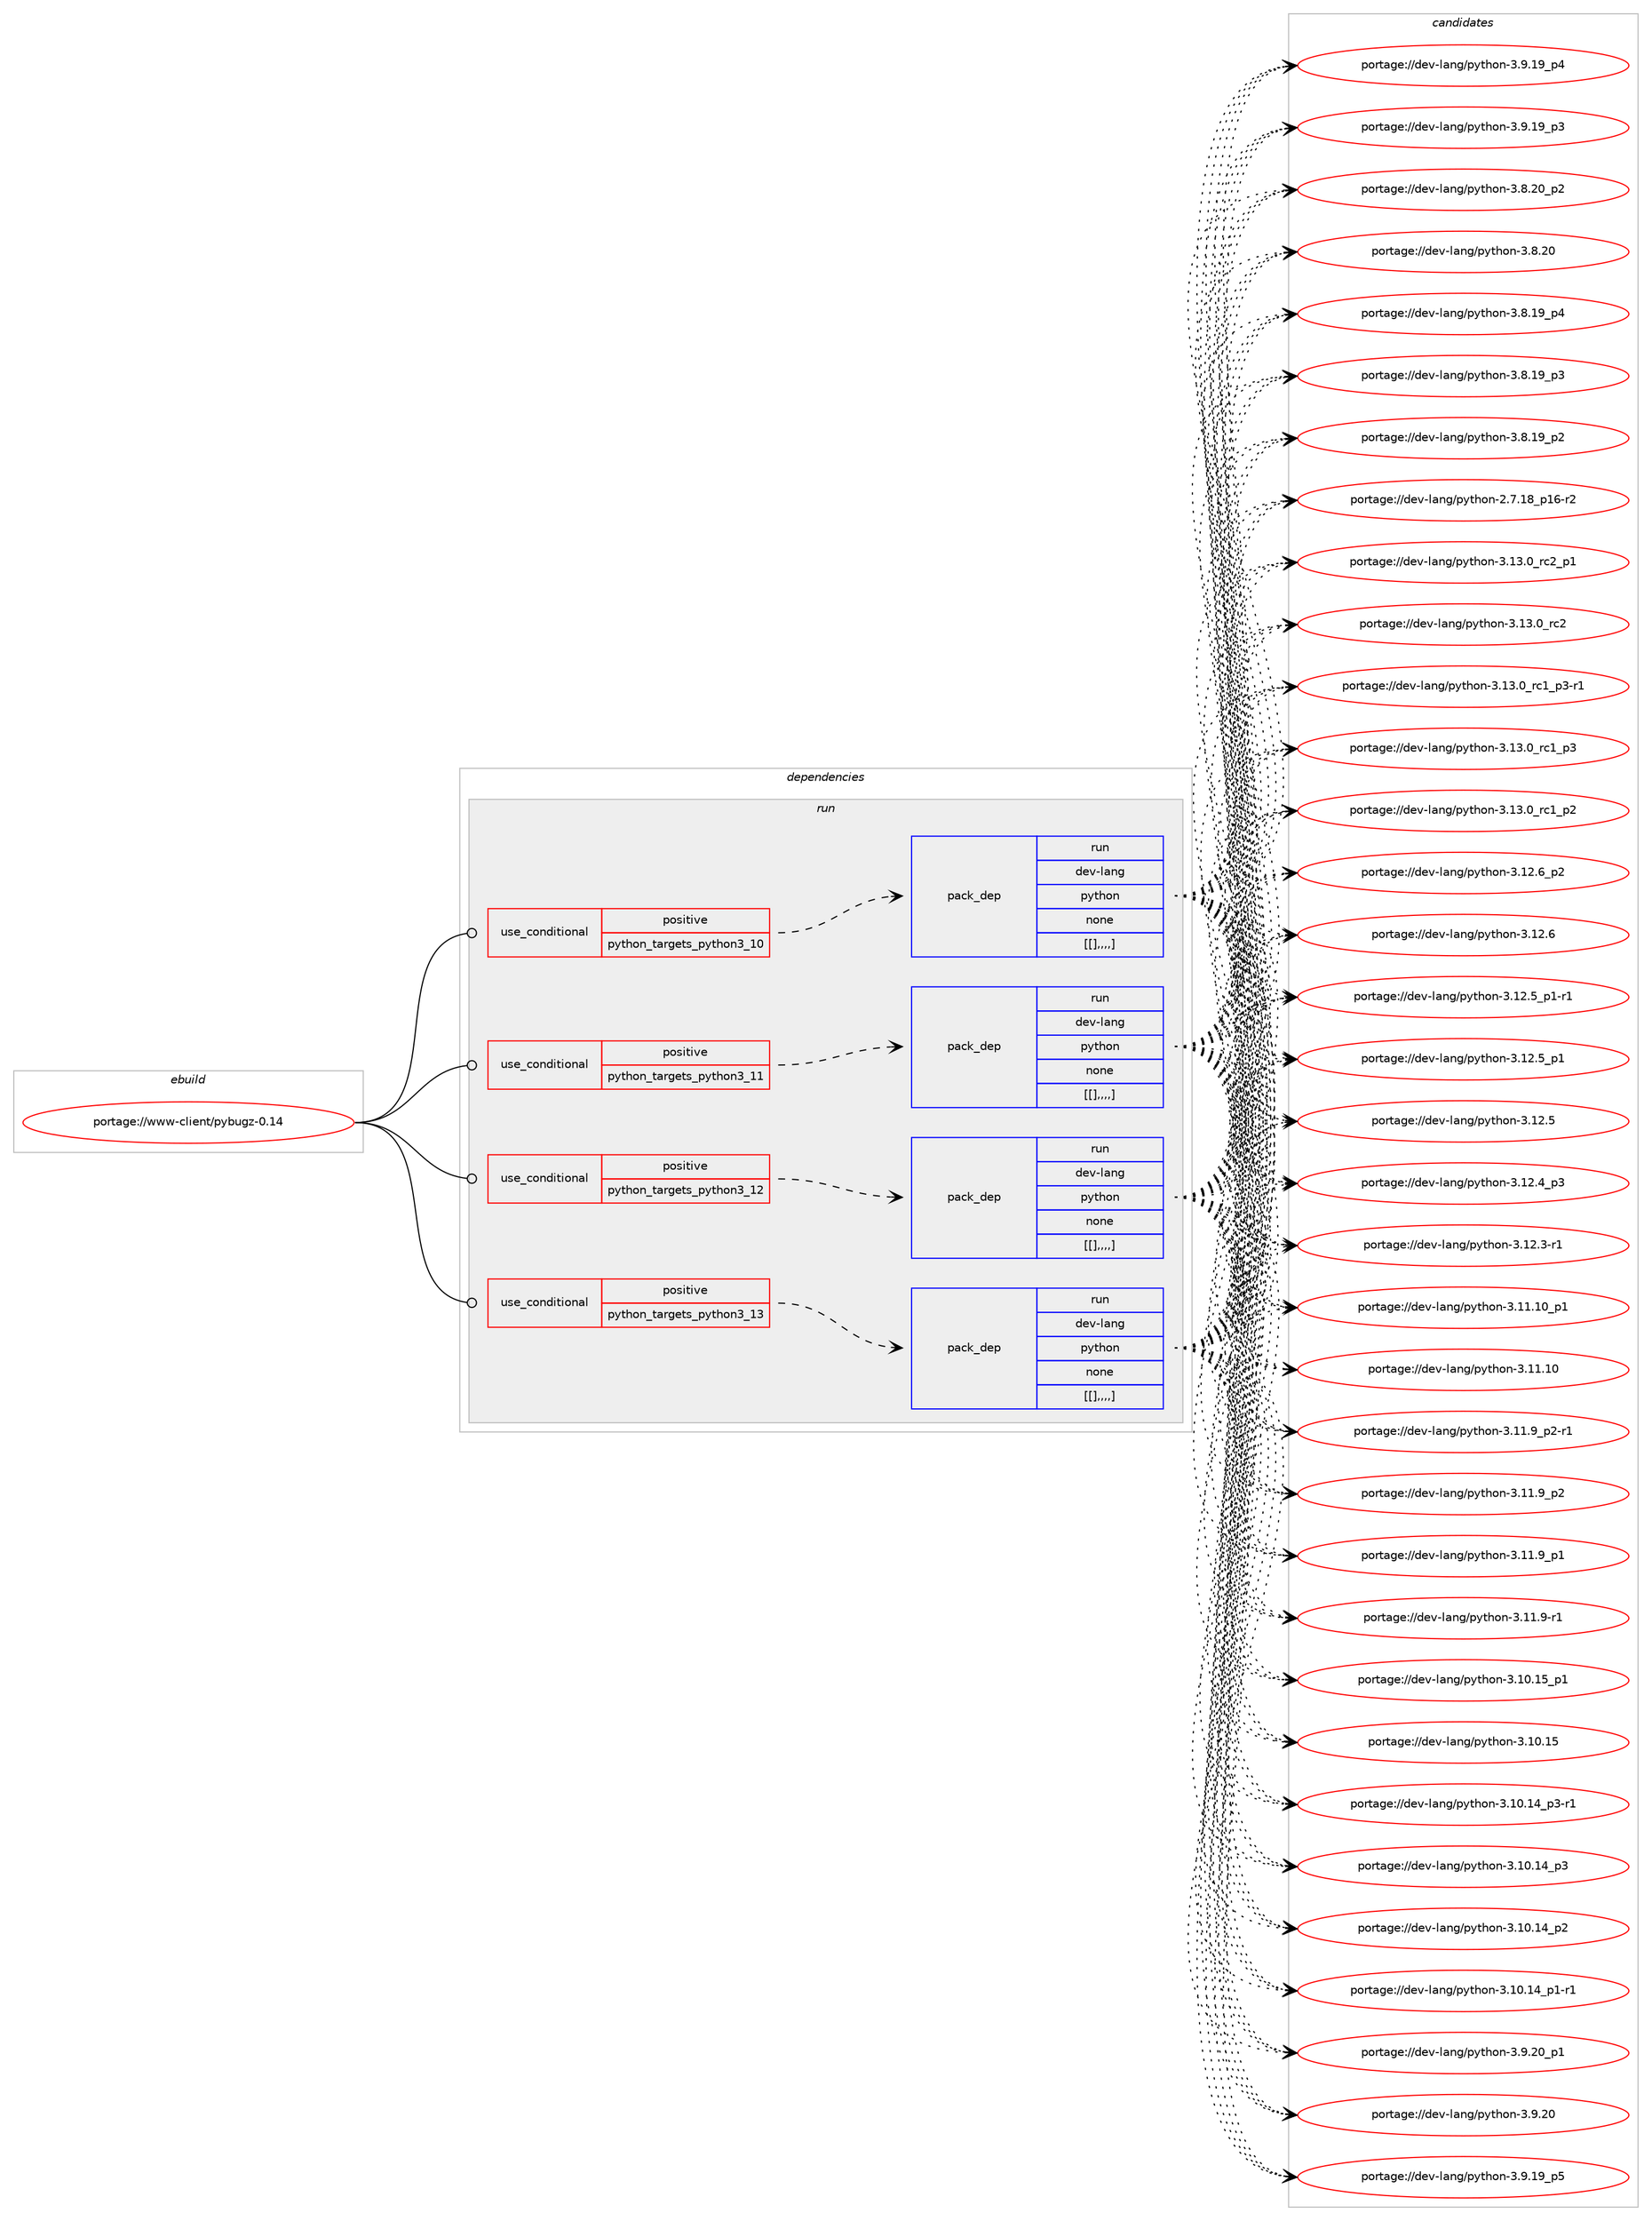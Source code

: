 digraph prolog {

# *************
# Graph options
# *************

newrank=true;
concentrate=true;
compound=true;
graph [rankdir=LR,fontname=Helvetica,fontsize=10,ranksep=1.5];#, ranksep=2.5, nodesep=0.2];
edge  [arrowhead=vee];
node  [fontname=Helvetica,fontsize=10];

# **********
# The ebuild
# **********

subgraph cluster_leftcol {
color=gray;
label=<<i>ebuild</i>>;
id [label="portage://www-client/pybugz-0.14", color=red, width=4, href="../www-client/pybugz-0.14.svg"];
}

# ****************
# The dependencies
# ****************

subgraph cluster_midcol {
color=gray;
label=<<i>dependencies</i>>;
subgraph cluster_compile {
fillcolor="#eeeeee";
style=filled;
label=<<i>compile</i>>;
}
subgraph cluster_compileandrun {
fillcolor="#eeeeee";
style=filled;
label=<<i>compile and run</i>>;
}
subgraph cluster_run {
fillcolor="#eeeeee";
style=filled;
label=<<i>run</i>>;
subgraph cond11057 {
dependency30434 [label=<<TABLE BORDER="0" CELLBORDER="1" CELLSPACING="0" CELLPADDING="4"><TR><TD ROWSPAN="3" CELLPADDING="10">use_conditional</TD></TR><TR><TD>positive</TD></TR><TR><TD>python_targets_python3_10</TD></TR></TABLE>>, shape=none, color=red];
subgraph pack19155 {
dependency30435 [label=<<TABLE BORDER="0" CELLBORDER="1" CELLSPACING="0" CELLPADDING="4" WIDTH="220"><TR><TD ROWSPAN="6" CELLPADDING="30">pack_dep</TD></TR><TR><TD WIDTH="110">run</TD></TR><TR><TD>dev-lang</TD></TR><TR><TD>python</TD></TR><TR><TD>none</TD></TR><TR><TD>[[],,,,]</TD></TR></TABLE>>, shape=none, color=blue];
}
dependency30434:e -> dependency30435:w [weight=20,style="dashed",arrowhead="vee"];
}
id:e -> dependency30434:w [weight=20,style="solid",arrowhead="odot"];
subgraph cond11058 {
dependency30436 [label=<<TABLE BORDER="0" CELLBORDER="1" CELLSPACING="0" CELLPADDING="4"><TR><TD ROWSPAN="3" CELLPADDING="10">use_conditional</TD></TR><TR><TD>positive</TD></TR><TR><TD>python_targets_python3_11</TD></TR></TABLE>>, shape=none, color=red];
subgraph pack19156 {
dependency30437 [label=<<TABLE BORDER="0" CELLBORDER="1" CELLSPACING="0" CELLPADDING="4" WIDTH="220"><TR><TD ROWSPAN="6" CELLPADDING="30">pack_dep</TD></TR><TR><TD WIDTH="110">run</TD></TR><TR><TD>dev-lang</TD></TR><TR><TD>python</TD></TR><TR><TD>none</TD></TR><TR><TD>[[],,,,]</TD></TR></TABLE>>, shape=none, color=blue];
}
dependency30436:e -> dependency30437:w [weight=20,style="dashed",arrowhead="vee"];
}
id:e -> dependency30436:w [weight=20,style="solid",arrowhead="odot"];
subgraph cond11059 {
dependency30438 [label=<<TABLE BORDER="0" CELLBORDER="1" CELLSPACING="0" CELLPADDING="4"><TR><TD ROWSPAN="3" CELLPADDING="10">use_conditional</TD></TR><TR><TD>positive</TD></TR><TR><TD>python_targets_python3_12</TD></TR></TABLE>>, shape=none, color=red];
subgraph pack19157 {
dependency30439 [label=<<TABLE BORDER="0" CELLBORDER="1" CELLSPACING="0" CELLPADDING="4" WIDTH="220"><TR><TD ROWSPAN="6" CELLPADDING="30">pack_dep</TD></TR><TR><TD WIDTH="110">run</TD></TR><TR><TD>dev-lang</TD></TR><TR><TD>python</TD></TR><TR><TD>none</TD></TR><TR><TD>[[],,,,]</TD></TR></TABLE>>, shape=none, color=blue];
}
dependency30438:e -> dependency30439:w [weight=20,style="dashed",arrowhead="vee"];
}
id:e -> dependency30438:w [weight=20,style="solid",arrowhead="odot"];
subgraph cond11060 {
dependency30440 [label=<<TABLE BORDER="0" CELLBORDER="1" CELLSPACING="0" CELLPADDING="4"><TR><TD ROWSPAN="3" CELLPADDING="10">use_conditional</TD></TR><TR><TD>positive</TD></TR><TR><TD>python_targets_python3_13</TD></TR></TABLE>>, shape=none, color=red];
subgraph pack19158 {
dependency30441 [label=<<TABLE BORDER="0" CELLBORDER="1" CELLSPACING="0" CELLPADDING="4" WIDTH="220"><TR><TD ROWSPAN="6" CELLPADDING="30">pack_dep</TD></TR><TR><TD WIDTH="110">run</TD></TR><TR><TD>dev-lang</TD></TR><TR><TD>python</TD></TR><TR><TD>none</TD></TR><TR><TD>[[],,,,]</TD></TR></TABLE>>, shape=none, color=blue];
}
dependency30440:e -> dependency30441:w [weight=20,style="dashed",arrowhead="vee"];
}
id:e -> dependency30440:w [weight=20,style="solid",arrowhead="odot"];
}
}

# **************
# The candidates
# **************

subgraph cluster_choices {
rank=same;
color=gray;
label=<<i>candidates</i>>;

subgraph choice19155 {
color=black;
nodesep=1;
choice100101118451089711010347112121116104111110455146495146489511499509511249 [label="portage://dev-lang/python-3.13.0_rc2_p1", color=red, width=4,href="../dev-lang/python-3.13.0_rc2_p1.svg"];
choice10010111845108971101034711212111610411111045514649514648951149950 [label="portage://dev-lang/python-3.13.0_rc2", color=red, width=4,href="../dev-lang/python-3.13.0_rc2.svg"];
choice1001011184510897110103471121211161041111104551464951464895114994995112514511449 [label="portage://dev-lang/python-3.13.0_rc1_p3-r1", color=red, width=4,href="../dev-lang/python-3.13.0_rc1_p3-r1.svg"];
choice100101118451089711010347112121116104111110455146495146489511499499511251 [label="portage://dev-lang/python-3.13.0_rc1_p3", color=red, width=4,href="../dev-lang/python-3.13.0_rc1_p3.svg"];
choice100101118451089711010347112121116104111110455146495146489511499499511250 [label="portage://dev-lang/python-3.13.0_rc1_p2", color=red, width=4,href="../dev-lang/python-3.13.0_rc1_p2.svg"];
choice100101118451089711010347112121116104111110455146495046549511250 [label="portage://dev-lang/python-3.12.6_p2", color=red, width=4,href="../dev-lang/python-3.12.6_p2.svg"];
choice10010111845108971101034711212111610411111045514649504654 [label="portage://dev-lang/python-3.12.6", color=red, width=4,href="../dev-lang/python-3.12.6.svg"];
choice1001011184510897110103471121211161041111104551464950465395112494511449 [label="portage://dev-lang/python-3.12.5_p1-r1", color=red, width=4,href="../dev-lang/python-3.12.5_p1-r1.svg"];
choice100101118451089711010347112121116104111110455146495046539511249 [label="portage://dev-lang/python-3.12.5_p1", color=red, width=4,href="../dev-lang/python-3.12.5_p1.svg"];
choice10010111845108971101034711212111610411111045514649504653 [label="portage://dev-lang/python-3.12.5", color=red, width=4,href="../dev-lang/python-3.12.5.svg"];
choice100101118451089711010347112121116104111110455146495046529511251 [label="portage://dev-lang/python-3.12.4_p3", color=red, width=4,href="../dev-lang/python-3.12.4_p3.svg"];
choice100101118451089711010347112121116104111110455146495046514511449 [label="portage://dev-lang/python-3.12.3-r1", color=red, width=4,href="../dev-lang/python-3.12.3-r1.svg"];
choice10010111845108971101034711212111610411111045514649494649489511249 [label="portage://dev-lang/python-3.11.10_p1", color=red, width=4,href="../dev-lang/python-3.11.10_p1.svg"];
choice1001011184510897110103471121211161041111104551464949464948 [label="portage://dev-lang/python-3.11.10", color=red, width=4,href="../dev-lang/python-3.11.10.svg"];
choice1001011184510897110103471121211161041111104551464949465795112504511449 [label="portage://dev-lang/python-3.11.9_p2-r1", color=red, width=4,href="../dev-lang/python-3.11.9_p2-r1.svg"];
choice100101118451089711010347112121116104111110455146494946579511250 [label="portage://dev-lang/python-3.11.9_p2", color=red, width=4,href="../dev-lang/python-3.11.9_p2.svg"];
choice100101118451089711010347112121116104111110455146494946579511249 [label="portage://dev-lang/python-3.11.9_p1", color=red, width=4,href="../dev-lang/python-3.11.9_p1.svg"];
choice100101118451089711010347112121116104111110455146494946574511449 [label="portage://dev-lang/python-3.11.9-r1", color=red, width=4,href="../dev-lang/python-3.11.9-r1.svg"];
choice10010111845108971101034711212111610411111045514649484649539511249 [label="portage://dev-lang/python-3.10.15_p1", color=red, width=4,href="../dev-lang/python-3.10.15_p1.svg"];
choice1001011184510897110103471121211161041111104551464948464953 [label="portage://dev-lang/python-3.10.15", color=red, width=4,href="../dev-lang/python-3.10.15.svg"];
choice100101118451089711010347112121116104111110455146494846495295112514511449 [label="portage://dev-lang/python-3.10.14_p3-r1", color=red, width=4,href="../dev-lang/python-3.10.14_p3-r1.svg"];
choice10010111845108971101034711212111610411111045514649484649529511251 [label="portage://dev-lang/python-3.10.14_p3", color=red, width=4,href="../dev-lang/python-3.10.14_p3.svg"];
choice10010111845108971101034711212111610411111045514649484649529511250 [label="portage://dev-lang/python-3.10.14_p2", color=red, width=4,href="../dev-lang/python-3.10.14_p2.svg"];
choice100101118451089711010347112121116104111110455146494846495295112494511449 [label="portage://dev-lang/python-3.10.14_p1-r1", color=red, width=4,href="../dev-lang/python-3.10.14_p1-r1.svg"];
choice100101118451089711010347112121116104111110455146574650489511249 [label="portage://dev-lang/python-3.9.20_p1", color=red, width=4,href="../dev-lang/python-3.9.20_p1.svg"];
choice10010111845108971101034711212111610411111045514657465048 [label="portage://dev-lang/python-3.9.20", color=red, width=4,href="../dev-lang/python-3.9.20.svg"];
choice100101118451089711010347112121116104111110455146574649579511253 [label="portage://dev-lang/python-3.9.19_p5", color=red, width=4,href="../dev-lang/python-3.9.19_p5.svg"];
choice100101118451089711010347112121116104111110455146574649579511252 [label="portage://dev-lang/python-3.9.19_p4", color=red, width=4,href="../dev-lang/python-3.9.19_p4.svg"];
choice100101118451089711010347112121116104111110455146574649579511251 [label="portage://dev-lang/python-3.9.19_p3", color=red, width=4,href="../dev-lang/python-3.9.19_p3.svg"];
choice100101118451089711010347112121116104111110455146564650489511250 [label="portage://dev-lang/python-3.8.20_p2", color=red, width=4,href="../dev-lang/python-3.8.20_p2.svg"];
choice10010111845108971101034711212111610411111045514656465048 [label="portage://dev-lang/python-3.8.20", color=red, width=4,href="../dev-lang/python-3.8.20.svg"];
choice100101118451089711010347112121116104111110455146564649579511252 [label="portage://dev-lang/python-3.8.19_p4", color=red, width=4,href="../dev-lang/python-3.8.19_p4.svg"];
choice100101118451089711010347112121116104111110455146564649579511251 [label="portage://dev-lang/python-3.8.19_p3", color=red, width=4,href="../dev-lang/python-3.8.19_p3.svg"];
choice100101118451089711010347112121116104111110455146564649579511250 [label="portage://dev-lang/python-3.8.19_p2", color=red, width=4,href="../dev-lang/python-3.8.19_p2.svg"];
choice100101118451089711010347112121116104111110455046554649569511249544511450 [label="portage://dev-lang/python-2.7.18_p16-r2", color=red, width=4,href="../dev-lang/python-2.7.18_p16-r2.svg"];
dependency30435:e -> choice100101118451089711010347112121116104111110455146495146489511499509511249:w [style=dotted,weight="100"];
dependency30435:e -> choice10010111845108971101034711212111610411111045514649514648951149950:w [style=dotted,weight="100"];
dependency30435:e -> choice1001011184510897110103471121211161041111104551464951464895114994995112514511449:w [style=dotted,weight="100"];
dependency30435:e -> choice100101118451089711010347112121116104111110455146495146489511499499511251:w [style=dotted,weight="100"];
dependency30435:e -> choice100101118451089711010347112121116104111110455146495146489511499499511250:w [style=dotted,weight="100"];
dependency30435:e -> choice100101118451089711010347112121116104111110455146495046549511250:w [style=dotted,weight="100"];
dependency30435:e -> choice10010111845108971101034711212111610411111045514649504654:w [style=dotted,weight="100"];
dependency30435:e -> choice1001011184510897110103471121211161041111104551464950465395112494511449:w [style=dotted,weight="100"];
dependency30435:e -> choice100101118451089711010347112121116104111110455146495046539511249:w [style=dotted,weight="100"];
dependency30435:e -> choice10010111845108971101034711212111610411111045514649504653:w [style=dotted,weight="100"];
dependency30435:e -> choice100101118451089711010347112121116104111110455146495046529511251:w [style=dotted,weight="100"];
dependency30435:e -> choice100101118451089711010347112121116104111110455146495046514511449:w [style=dotted,weight="100"];
dependency30435:e -> choice10010111845108971101034711212111610411111045514649494649489511249:w [style=dotted,weight="100"];
dependency30435:e -> choice1001011184510897110103471121211161041111104551464949464948:w [style=dotted,weight="100"];
dependency30435:e -> choice1001011184510897110103471121211161041111104551464949465795112504511449:w [style=dotted,weight="100"];
dependency30435:e -> choice100101118451089711010347112121116104111110455146494946579511250:w [style=dotted,weight="100"];
dependency30435:e -> choice100101118451089711010347112121116104111110455146494946579511249:w [style=dotted,weight="100"];
dependency30435:e -> choice100101118451089711010347112121116104111110455146494946574511449:w [style=dotted,weight="100"];
dependency30435:e -> choice10010111845108971101034711212111610411111045514649484649539511249:w [style=dotted,weight="100"];
dependency30435:e -> choice1001011184510897110103471121211161041111104551464948464953:w [style=dotted,weight="100"];
dependency30435:e -> choice100101118451089711010347112121116104111110455146494846495295112514511449:w [style=dotted,weight="100"];
dependency30435:e -> choice10010111845108971101034711212111610411111045514649484649529511251:w [style=dotted,weight="100"];
dependency30435:e -> choice10010111845108971101034711212111610411111045514649484649529511250:w [style=dotted,weight="100"];
dependency30435:e -> choice100101118451089711010347112121116104111110455146494846495295112494511449:w [style=dotted,weight="100"];
dependency30435:e -> choice100101118451089711010347112121116104111110455146574650489511249:w [style=dotted,weight="100"];
dependency30435:e -> choice10010111845108971101034711212111610411111045514657465048:w [style=dotted,weight="100"];
dependency30435:e -> choice100101118451089711010347112121116104111110455146574649579511253:w [style=dotted,weight="100"];
dependency30435:e -> choice100101118451089711010347112121116104111110455146574649579511252:w [style=dotted,weight="100"];
dependency30435:e -> choice100101118451089711010347112121116104111110455146574649579511251:w [style=dotted,weight="100"];
dependency30435:e -> choice100101118451089711010347112121116104111110455146564650489511250:w [style=dotted,weight="100"];
dependency30435:e -> choice10010111845108971101034711212111610411111045514656465048:w [style=dotted,weight="100"];
dependency30435:e -> choice100101118451089711010347112121116104111110455146564649579511252:w [style=dotted,weight="100"];
dependency30435:e -> choice100101118451089711010347112121116104111110455146564649579511251:w [style=dotted,weight="100"];
dependency30435:e -> choice100101118451089711010347112121116104111110455146564649579511250:w [style=dotted,weight="100"];
dependency30435:e -> choice100101118451089711010347112121116104111110455046554649569511249544511450:w [style=dotted,weight="100"];
}
subgraph choice19156 {
color=black;
nodesep=1;
choice100101118451089711010347112121116104111110455146495146489511499509511249 [label="portage://dev-lang/python-3.13.0_rc2_p1", color=red, width=4,href="../dev-lang/python-3.13.0_rc2_p1.svg"];
choice10010111845108971101034711212111610411111045514649514648951149950 [label="portage://dev-lang/python-3.13.0_rc2", color=red, width=4,href="../dev-lang/python-3.13.0_rc2.svg"];
choice1001011184510897110103471121211161041111104551464951464895114994995112514511449 [label="portage://dev-lang/python-3.13.0_rc1_p3-r1", color=red, width=4,href="../dev-lang/python-3.13.0_rc1_p3-r1.svg"];
choice100101118451089711010347112121116104111110455146495146489511499499511251 [label="portage://dev-lang/python-3.13.0_rc1_p3", color=red, width=4,href="../dev-lang/python-3.13.0_rc1_p3.svg"];
choice100101118451089711010347112121116104111110455146495146489511499499511250 [label="portage://dev-lang/python-3.13.0_rc1_p2", color=red, width=4,href="../dev-lang/python-3.13.0_rc1_p2.svg"];
choice100101118451089711010347112121116104111110455146495046549511250 [label="portage://dev-lang/python-3.12.6_p2", color=red, width=4,href="../dev-lang/python-3.12.6_p2.svg"];
choice10010111845108971101034711212111610411111045514649504654 [label="portage://dev-lang/python-3.12.6", color=red, width=4,href="../dev-lang/python-3.12.6.svg"];
choice1001011184510897110103471121211161041111104551464950465395112494511449 [label="portage://dev-lang/python-3.12.5_p1-r1", color=red, width=4,href="../dev-lang/python-3.12.5_p1-r1.svg"];
choice100101118451089711010347112121116104111110455146495046539511249 [label="portage://dev-lang/python-3.12.5_p1", color=red, width=4,href="../dev-lang/python-3.12.5_p1.svg"];
choice10010111845108971101034711212111610411111045514649504653 [label="portage://dev-lang/python-3.12.5", color=red, width=4,href="../dev-lang/python-3.12.5.svg"];
choice100101118451089711010347112121116104111110455146495046529511251 [label="portage://dev-lang/python-3.12.4_p3", color=red, width=4,href="../dev-lang/python-3.12.4_p3.svg"];
choice100101118451089711010347112121116104111110455146495046514511449 [label="portage://dev-lang/python-3.12.3-r1", color=red, width=4,href="../dev-lang/python-3.12.3-r1.svg"];
choice10010111845108971101034711212111610411111045514649494649489511249 [label="portage://dev-lang/python-3.11.10_p1", color=red, width=4,href="../dev-lang/python-3.11.10_p1.svg"];
choice1001011184510897110103471121211161041111104551464949464948 [label="portage://dev-lang/python-3.11.10", color=red, width=4,href="../dev-lang/python-3.11.10.svg"];
choice1001011184510897110103471121211161041111104551464949465795112504511449 [label="portage://dev-lang/python-3.11.9_p2-r1", color=red, width=4,href="../dev-lang/python-3.11.9_p2-r1.svg"];
choice100101118451089711010347112121116104111110455146494946579511250 [label="portage://dev-lang/python-3.11.9_p2", color=red, width=4,href="../dev-lang/python-3.11.9_p2.svg"];
choice100101118451089711010347112121116104111110455146494946579511249 [label="portage://dev-lang/python-3.11.9_p1", color=red, width=4,href="../dev-lang/python-3.11.9_p1.svg"];
choice100101118451089711010347112121116104111110455146494946574511449 [label="portage://dev-lang/python-3.11.9-r1", color=red, width=4,href="../dev-lang/python-3.11.9-r1.svg"];
choice10010111845108971101034711212111610411111045514649484649539511249 [label="portage://dev-lang/python-3.10.15_p1", color=red, width=4,href="../dev-lang/python-3.10.15_p1.svg"];
choice1001011184510897110103471121211161041111104551464948464953 [label="portage://dev-lang/python-3.10.15", color=red, width=4,href="../dev-lang/python-3.10.15.svg"];
choice100101118451089711010347112121116104111110455146494846495295112514511449 [label="portage://dev-lang/python-3.10.14_p3-r1", color=red, width=4,href="../dev-lang/python-3.10.14_p3-r1.svg"];
choice10010111845108971101034711212111610411111045514649484649529511251 [label="portage://dev-lang/python-3.10.14_p3", color=red, width=4,href="../dev-lang/python-3.10.14_p3.svg"];
choice10010111845108971101034711212111610411111045514649484649529511250 [label="portage://dev-lang/python-3.10.14_p2", color=red, width=4,href="../dev-lang/python-3.10.14_p2.svg"];
choice100101118451089711010347112121116104111110455146494846495295112494511449 [label="portage://dev-lang/python-3.10.14_p1-r1", color=red, width=4,href="../dev-lang/python-3.10.14_p1-r1.svg"];
choice100101118451089711010347112121116104111110455146574650489511249 [label="portage://dev-lang/python-3.9.20_p1", color=red, width=4,href="../dev-lang/python-3.9.20_p1.svg"];
choice10010111845108971101034711212111610411111045514657465048 [label="portage://dev-lang/python-3.9.20", color=red, width=4,href="../dev-lang/python-3.9.20.svg"];
choice100101118451089711010347112121116104111110455146574649579511253 [label="portage://dev-lang/python-3.9.19_p5", color=red, width=4,href="../dev-lang/python-3.9.19_p5.svg"];
choice100101118451089711010347112121116104111110455146574649579511252 [label="portage://dev-lang/python-3.9.19_p4", color=red, width=4,href="../dev-lang/python-3.9.19_p4.svg"];
choice100101118451089711010347112121116104111110455146574649579511251 [label="portage://dev-lang/python-3.9.19_p3", color=red, width=4,href="../dev-lang/python-3.9.19_p3.svg"];
choice100101118451089711010347112121116104111110455146564650489511250 [label="portage://dev-lang/python-3.8.20_p2", color=red, width=4,href="../dev-lang/python-3.8.20_p2.svg"];
choice10010111845108971101034711212111610411111045514656465048 [label="portage://dev-lang/python-3.8.20", color=red, width=4,href="../dev-lang/python-3.8.20.svg"];
choice100101118451089711010347112121116104111110455146564649579511252 [label="portage://dev-lang/python-3.8.19_p4", color=red, width=4,href="../dev-lang/python-3.8.19_p4.svg"];
choice100101118451089711010347112121116104111110455146564649579511251 [label="portage://dev-lang/python-3.8.19_p3", color=red, width=4,href="../dev-lang/python-3.8.19_p3.svg"];
choice100101118451089711010347112121116104111110455146564649579511250 [label="portage://dev-lang/python-3.8.19_p2", color=red, width=4,href="../dev-lang/python-3.8.19_p2.svg"];
choice100101118451089711010347112121116104111110455046554649569511249544511450 [label="portage://dev-lang/python-2.7.18_p16-r2", color=red, width=4,href="../dev-lang/python-2.7.18_p16-r2.svg"];
dependency30437:e -> choice100101118451089711010347112121116104111110455146495146489511499509511249:w [style=dotted,weight="100"];
dependency30437:e -> choice10010111845108971101034711212111610411111045514649514648951149950:w [style=dotted,weight="100"];
dependency30437:e -> choice1001011184510897110103471121211161041111104551464951464895114994995112514511449:w [style=dotted,weight="100"];
dependency30437:e -> choice100101118451089711010347112121116104111110455146495146489511499499511251:w [style=dotted,weight="100"];
dependency30437:e -> choice100101118451089711010347112121116104111110455146495146489511499499511250:w [style=dotted,weight="100"];
dependency30437:e -> choice100101118451089711010347112121116104111110455146495046549511250:w [style=dotted,weight="100"];
dependency30437:e -> choice10010111845108971101034711212111610411111045514649504654:w [style=dotted,weight="100"];
dependency30437:e -> choice1001011184510897110103471121211161041111104551464950465395112494511449:w [style=dotted,weight="100"];
dependency30437:e -> choice100101118451089711010347112121116104111110455146495046539511249:w [style=dotted,weight="100"];
dependency30437:e -> choice10010111845108971101034711212111610411111045514649504653:w [style=dotted,weight="100"];
dependency30437:e -> choice100101118451089711010347112121116104111110455146495046529511251:w [style=dotted,weight="100"];
dependency30437:e -> choice100101118451089711010347112121116104111110455146495046514511449:w [style=dotted,weight="100"];
dependency30437:e -> choice10010111845108971101034711212111610411111045514649494649489511249:w [style=dotted,weight="100"];
dependency30437:e -> choice1001011184510897110103471121211161041111104551464949464948:w [style=dotted,weight="100"];
dependency30437:e -> choice1001011184510897110103471121211161041111104551464949465795112504511449:w [style=dotted,weight="100"];
dependency30437:e -> choice100101118451089711010347112121116104111110455146494946579511250:w [style=dotted,weight="100"];
dependency30437:e -> choice100101118451089711010347112121116104111110455146494946579511249:w [style=dotted,weight="100"];
dependency30437:e -> choice100101118451089711010347112121116104111110455146494946574511449:w [style=dotted,weight="100"];
dependency30437:e -> choice10010111845108971101034711212111610411111045514649484649539511249:w [style=dotted,weight="100"];
dependency30437:e -> choice1001011184510897110103471121211161041111104551464948464953:w [style=dotted,weight="100"];
dependency30437:e -> choice100101118451089711010347112121116104111110455146494846495295112514511449:w [style=dotted,weight="100"];
dependency30437:e -> choice10010111845108971101034711212111610411111045514649484649529511251:w [style=dotted,weight="100"];
dependency30437:e -> choice10010111845108971101034711212111610411111045514649484649529511250:w [style=dotted,weight="100"];
dependency30437:e -> choice100101118451089711010347112121116104111110455146494846495295112494511449:w [style=dotted,weight="100"];
dependency30437:e -> choice100101118451089711010347112121116104111110455146574650489511249:w [style=dotted,weight="100"];
dependency30437:e -> choice10010111845108971101034711212111610411111045514657465048:w [style=dotted,weight="100"];
dependency30437:e -> choice100101118451089711010347112121116104111110455146574649579511253:w [style=dotted,weight="100"];
dependency30437:e -> choice100101118451089711010347112121116104111110455146574649579511252:w [style=dotted,weight="100"];
dependency30437:e -> choice100101118451089711010347112121116104111110455146574649579511251:w [style=dotted,weight="100"];
dependency30437:e -> choice100101118451089711010347112121116104111110455146564650489511250:w [style=dotted,weight="100"];
dependency30437:e -> choice10010111845108971101034711212111610411111045514656465048:w [style=dotted,weight="100"];
dependency30437:e -> choice100101118451089711010347112121116104111110455146564649579511252:w [style=dotted,weight="100"];
dependency30437:e -> choice100101118451089711010347112121116104111110455146564649579511251:w [style=dotted,weight="100"];
dependency30437:e -> choice100101118451089711010347112121116104111110455146564649579511250:w [style=dotted,weight="100"];
dependency30437:e -> choice100101118451089711010347112121116104111110455046554649569511249544511450:w [style=dotted,weight="100"];
}
subgraph choice19157 {
color=black;
nodesep=1;
choice100101118451089711010347112121116104111110455146495146489511499509511249 [label="portage://dev-lang/python-3.13.0_rc2_p1", color=red, width=4,href="../dev-lang/python-3.13.0_rc2_p1.svg"];
choice10010111845108971101034711212111610411111045514649514648951149950 [label="portage://dev-lang/python-3.13.0_rc2", color=red, width=4,href="../dev-lang/python-3.13.0_rc2.svg"];
choice1001011184510897110103471121211161041111104551464951464895114994995112514511449 [label="portage://dev-lang/python-3.13.0_rc1_p3-r1", color=red, width=4,href="../dev-lang/python-3.13.0_rc1_p3-r1.svg"];
choice100101118451089711010347112121116104111110455146495146489511499499511251 [label="portage://dev-lang/python-3.13.0_rc1_p3", color=red, width=4,href="../dev-lang/python-3.13.0_rc1_p3.svg"];
choice100101118451089711010347112121116104111110455146495146489511499499511250 [label="portage://dev-lang/python-3.13.0_rc1_p2", color=red, width=4,href="../dev-lang/python-3.13.0_rc1_p2.svg"];
choice100101118451089711010347112121116104111110455146495046549511250 [label="portage://dev-lang/python-3.12.6_p2", color=red, width=4,href="../dev-lang/python-3.12.6_p2.svg"];
choice10010111845108971101034711212111610411111045514649504654 [label="portage://dev-lang/python-3.12.6", color=red, width=4,href="../dev-lang/python-3.12.6.svg"];
choice1001011184510897110103471121211161041111104551464950465395112494511449 [label="portage://dev-lang/python-3.12.5_p1-r1", color=red, width=4,href="../dev-lang/python-3.12.5_p1-r1.svg"];
choice100101118451089711010347112121116104111110455146495046539511249 [label="portage://dev-lang/python-3.12.5_p1", color=red, width=4,href="../dev-lang/python-3.12.5_p1.svg"];
choice10010111845108971101034711212111610411111045514649504653 [label="portage://dev-lang/python-3.12.5", color=red, width=4,href="../dev-lang/python-3.12.5.svg"];
choice100101118451089711010347112121116104111110455146495046529511251 [label="portage://dev-lang/python-3.12.4_p3", color=red, width=4,href="../dev-lang/python-3.12.4_p3.svg"];
choice100101118451089711010347112121116104111110455146495046514511449 [label="portage://dev-lang/python-3.12.3-r1", color=red, width=4,href="../dev-lang/python-3.12.3-r1.svg"];
choice10010111845108971101034711212111610411111045514649494649489511249 [label="portage://dev-lang/python-3.11.10_p1", color=red, width=4,href="../dev-lang/python-3.11.10_p1.svg"];
choice1001011184510897110103471121211161041111104551464949464948 [label="portage://dev-lang/python-3.11.10", color=red, width=4,href="../dev-lang/python-3.11.10.svg"];
choice1001011184510897110103471121211161041111104551464949465795112504511449 [label="portage://dev-lang/python-3.11.9_p2-r1", color=red, width=4,href="../dev-lang/python-3.11.9_p2-r1.svg"];
choice100101118451089711010347112121116104111110455146494946579511250 [label="portage://dev-lang/python-3.11.9_p2", color=red, width=4,href="../dev-lang/python-3.11.9_p2.svg"];
choice100101118451089711010347112121116104111110455146494946579511249 [label="portage://dev-lang/python-3.11.9_p1", color=red, width=4,href="../dev-lang/python-3.11.9_p1.svg"];
choice100101118451089711010347112121116104111110455146494946574511449 [label="portage://dev-lang/python-3.11.9-r1", color=red, width=4,href="../dev-lang/python-3.11.9-r1.svg"];
choice10010111845108971101034711212111610411111045514649484649539511249 [label="portage://dev-lang/python-3.10.15_p1", color=red, width=4,href="../dev-lang/python-3.10.15_p1.svg"];
choice1001011184510897110103471121211161041111104551464948464953 [label="portage://dev-lang/python-3.10.15", color=red, width=4,href="../dev-lang/python-3.10.15.svg"];
choice100101118451089711010347112121116104111110455146494846495295112514511449 [label="portage://dev-lang/python-3.10.14_p3-r1", color=red, width=4,href="../dev-lang/python-3.10.14_p3-r1.svg"];
choice10010111845108971101034711212111610411111045514649484649529511251 [label="portage://dev-lang/python-3.10.14_p3", color=red, width=4,href="../dev-lang/python-3.10.14_p3.svg"];
choice10010111845108971101034711212111610411111045514649484649529511250 [label="portage://dev-lang/python-3.10.14_p2", color=red, width=4,href="../dev-lang/python-3.10.14_p2.svg"];
choice100101118451089711010347112121116104111110455146494846495295112494511449 [label="portage://dev-lang/python-3.10.14_p1-r1", color=red, width=4,href="../dev-lang/python-3.10.14_p1-r1.svg"];
choice100101118451089711010347112121116104111110455146574650489511249 [label="portage://dev-lang/python-3.9.20_p1", color=red, width=4,href="../dev-lang/python-3.9.20_p1.svg"];
choice10010111845108971101034711212111610411111045514657465048 [label="portage://dev-lang/python-3.9.20", color=red, width=4,href="../dev-lang/python-3.9.20.svg"];
choice100101118451089711010347112121116104111110455146574649579511253 [label="portage://dev-lang/python-3.9.19_p5", color=red, width=4,href="../dev-lang/python-3.9.19_p5.svg"];
choice100101118451089711010347112121116104111110455146574649579511252 [label="portage://dev-lang/python-3.9.19_p4", color=red, width=4,href="../dev-lang/python-3.9.19_p4.svg"];
choice100101118451089711010347112121116104111110455146574649579511251 [label="portage://dev-lang/python-3.9.19_p3", color=red, width=4,href="../dev-lang/python-3.9.19_p3.svg"];
choice100101118451089711010347112121116104111110455146564650489511250 [label="portage://dev-lang/python-3.8.20_p2", color=red, width=4,href="../dev-lang/python-3.8.20_p2.svg"];
choice10010111845108971101034711212111610411111045514656465048 [label="portage://dev-lang/python-3.8.20", color=red, width=4,href="../dev-lang/python-3.8.20.svg"];
choice100101118451089711010347112121116104111110455146564649579511252 [label="portage://dev-lang/python-3.8.19_p4", color=red, width=4,href="../dev-lang/python-3.8.19_p4.svg"];
choice100101118451089711010347112121116104111110455146564649579511251 [label="portage://dev-lang/python-3.8.19_p3", color=red, width=4,href="../dev-lang/python-3.8.19_p3.svg"];
choice100101118451089711010347112121116104111110455146564649579511250 [label="portage://dev-lang/python-3.8.19_p2", color=red, width=4,href="../dev-lang/python-3.8.19_p2.svg"];
choice100101118451089711010347112121116104111110455046554649569511249544511450 [label="portage://dev-lang/python-2.7.18_p16-r2", color=red, width=4,href="../dev-lang/python-2.7.18_p16-r2.svg"];
dependency30439:e -> choice100101118451089711010347112121116104111110455146495146489511499509511249:w [style=dotted,weight="100"];
dependency30439:e -> choice10010111845108971101034711212111610411111045514649514648951149950:w [style=dotted,weight="100"];
dependency30439:e -> choice1001011184510897110103471121211161041111104551464951464895114994995112514511449:w [style=dotted,weight="100"];
dependency30439:e -> choice100101118451089711010347112121116104111110455146495146489511499499511251:w [style=dotted,weight="100"];
dependency30439:e -> choice100101118451089711010347112121116104111110455146495146489511499499511250:w [style=dotted,weight="100"];
dependency30439:e -> choice100101118451089711010347112121116104111110455146495046549511250:w [style=dotted,weight="100"];
dependency30439:e -> choice10010111845108971101034711212111610411111045514649504654:w [style=dotted,weight="100"];
dependency30439:e -> choice1001011184510897110103471121211161041111104551464950465395112494511449:w [style=dotted,weight="100"];
dependency30439:e -> choice100101118451089711010347112121116104111110455146495046539511249:w [style=dotted,weight="100"];
dependency30439:e -> choice10010111845108971101034711212111610411111045514649504653:w [style=dotted,weight="100"];
dependency30439:e -> choice100101118451089711010347112121116104111110455146495046529511251:w [style=dotted,weight="100"];
dependency30439:e -> choice100101118451089711010347112121116104111110455146495046514511449:w [style=dotted,weight="100"];
dependency30439:e -> choice10010111845108971101034711212111610411111045514649494649489511249:w [style=dotted,weight="100"];
dependency30439:e -> choice1001011184510897110103471121211161041111104551464949464948:w [style=dotted,weight="100"];
dependency30439:e -> choice1001011184510897110103471121211161041111104551464949465795112504511449:w [style=dotted,weight="100"];
dependency30439:e -> choice100101118451089711010347112121116104111110455146494946579511250:w [style=dotted,weight="100"];
dependency30439:e -> choice100101118451089711010347112121116104111110455146494946579511249:w [style=dotted,weight="100"];
dependency30439:e -> choice100101118451089711010347112121116104111110455146494946574511449:w [style=dotted,weight="100"];
dependency30439:e -> choice10010111845108971101034711212111610411111045514649484649539511249:w [style=dotted,weight="100"];
dependency30439:e -> choice1001011184510897110103471121211161041111104551464948464953:w [style=dotted,weight="100"];
dependency30439:e -> choice100101118451089711010347112121116104111110455146494846495295112514511449:w [style=dotted,weight="100"];
dependency30439:e -> choice10010111845108971101034711212111610411111045514649484649529511251:w [style=dotted,weight="100"];
dependency30439:e -> choice10010111845108971101034711212111610411111045514649484649529511250:w [style=dotted,weight="100"];
dependency30439:e -> choice100101118451089711010347112121116104111110455146494846495295112494511449:w [style=dotted,weight="100"];
dependency30439:e -> choice100101118451089711010347112121116104111110455146574650489511249:w [style=dotted,weight="100"];
dependency30439:e -> choice10010111845108971101034711212111610411111045514657465048:w [style=dotted,weight="100"];
dependency30439:e -> choice100101118451089711010347112121116104111110455146574649579511253:w [style=dotted,weight="100"];
dependency30439:e -> choice100101118451089711010347112121116104111110455146574649579511252:w [style=dotted,weight="100"];
dependency30439:e -> choice100101118451089711010347112121116104111110455146574649579511251:w [style=dotted,weight="100"];
dependency30439:e -> choice100101118451089711010347112121116104111110455146564650489511250:w [style=dotted,weight="100"];
dependency30439:e -> choice10010111845108971101034711212111610411111045514656465048:w [style=dotted,weight="100"];
dependency30439:e -> choice100101118451089711010347112121116104111110455146564649579511252:w [style=dotted,weight="100"];
dependency30439:e -> choice100101118451089711010347112121116104111110455146564649579511251:w [style=dotted,weight="100"];
dependency30439:e -> choice100101118451089711010347112121116104111110455146564649579511250:w [style=dotted,weight="100"];
dependency30439:e -> choice100101118451089711010347112121116104111110455046554649569511249544511450:w [style=dotted,weight="100"];
}
subgraph choice19158 {
color=black;
nodesep=1;
choice100101118451089711010347112121116104111110455146495146489511499509511249 [label="portage://dev-lang/python-3.13.0_rc2_p1", color=red, width=4,href="../dev-lang/python-3.13.0_rc2_p1.svg"];
choice10010111845108971101034711212111610411111045514649514648951149950 [label="portage://dev-lang/python-3.13.0_rc2", color=red, width=4,href="../dev-lang/python-3.13.0_rc2.svg"];
choice1001011184510897110103471121211161041111104551464951464895114994995112514511449 [label="portage://dev-lang/python-3.13.0_rc1_p3-r1", color=red, width=4,href="../dev-lang/python-3.13.0_rc1_p3-r1.svg"];
choice100101118451089711010347112121116104111110455146495146489511499499511251 [label="portage://dev-lang/python-3.13.0_rc1_p3", color=red, width=4,href="../dev-lang/python-3.13.0_rc1_p3.svg"];
choice100101118451089711010347112121116104111110455146495146489511499499511250 [label="portage://dev-lang/python-3.13.0_rc1_p2", color=red, width=4,href="../dev-lang/python-3.13.0_rc1_p2.svg"];
choice100101118451089711010347112121116104111110455146495046549511250 [label="portage://dev-lang/python-3.12.6_p2", color=red, width=4,href="../dev-lang/python-3.12.6_p2.svg"];
choice10010111845108971101034711212111610411111045514649504654 [label="portage://dev-lang/python-3.12.6", color=red, width=4,href="../dev-lang/python-3.12.6.svg"];
choice1001011184510897110103471121211161041111104551464950465395112494511449 [label="portage://dev-lang/python-3.12.5_p1-r1", color=red, width=4,href="../dev-lang/python-3.12.5_p1-r1.svg"];
choice100101118451089711010347112121116104111110455146495046539511249 [label="portage://dev-lang/python-3.12.5_p1", color=red, width=4,href="../dev-lang/python-3.12.5_p1.svg"];
choice10010111845108971101034711212111610411111045514649504653 [label="portage://dev-lang/python-3.12.5", color=red, width=4,href="../dev-lang/python-3.12.5.svg"];
choice100101118451089711010347112121116104111110455146495046529511251 [label="portage://dev-lang/python-3.12.4_p3", color=red, width=4,href="../dev-lang/python-3.12.4_p3.svg"];
choice100101118451089711010347112121116104111110455146495046514511449 [label="portage://dev-lang/python-3.12.3-r1", color=red, width=4,href="../dev-lang/python-3.12.3-r1.svg"];
choice10010111845108971101034711212111610411111045514649494649489511249 [label="portage://dev-lang/python-3.11.10_p1", color=red, width=4,href="../dev-lang/python-3.11.10_p1.svg"];
choice1001011184510897110103471121211161041111104551464949464948 [label="portage://dev-lang/python-3.11.10", color=red, width=4,href="../dev-lang/python-3.11.10.svg"];
choice1001011184510897110103471121211161041111104551464949465795112504511449 [label="portage://dev-lang/python-3.11.9_p2-r1", color=red, width=4,href="../dev-lang/python-3.11.9_p2-r1.svg"];
choice100101118451089711010347112121116104111110455146494946579511250 [label="portage://dev-lang/python-3.11.9_p2", color=red, width=4,href="../dev-lang/python-3.11.9_p2.svg"];
choice100101118451089711010347112121116104111110455146494946579511249 [label="portage://dev-lang/python-3.11.9_p1", color=red, width=4,href="../dev-lang/python-3.11.9_p1.svg"];
choice100101118451089711010347112121116104111110455146494946574511449 [label="portage://dev-lang/python-3.11.9-r1", color=red, width=4,href="../dev-lang/python-3.11.9-r1.svg"];
choice10010111845108971101034711212111610411111045514649484649539511249 [label="portage://dev-lang/python-3.10.15_p1", color=red, width=4,href="../dev-lang/python-3.10.15_p1.svg"];
choice1001011184510897110103471121211161041111104551464948464953 [label="portage://dev-lang/python-3.10.15", color=red, width=4,href="../dev-lang/python-3.10.15.svg"];
choice100101118451089711010347112121116104111110455146494846495295112514511449 [label="portage://dev-lang/python-3.10.14_p3-r1", color=red, width=4,href="../dev-lang/python-3.10.14_p3-r1.svg"];
choice10010111845108971101034711212111610411111045514649484649529511251 [label="portage://dev-lang/python-3.10.14_p3", color=red, width=4,href="../dev-lang/python-3.10.14_p3.svg"];
choice10010111845108971101034711212111610411111045514649484649529511250 [label="portage://dev-lang/python-3.10.14_p2", color=red, width=4,href="../dev-lang/python-3.10.14_p2.svg"];
choice100101118451089711010347112121116104111110455146494846495295112494511449 [label="portage://dev-lang/python-3.10.14_p1-r1", color=red, width=4,href="../dev-lang/python-3.10.14_p1-r1.svg"];
choice100101118451089711010347112121116104111110455146574650489511249 [label="portage://dev-lang/python-3.9.20_p1", color=red, width=4,href="../dev-lang/python-3.9.20_p1.svg"];
choice10010111845108971101034711212111610411111045514657465048 [label="portage://dev-lang/python-3.9.20", color=red, width=4,href="../dev-lang/python-3.9.20.svg"];
choice100101118451089711010347112121116104111110455146574649579511253 [label="portage://dev-lang/python-3.9.19_p5", color=red, width=4,href="../dev-lang/python-3.9.19_p5.svg"];
choice100101118451089711010347112121116104111110455146574649579511252 [label="portage://dev-lang/python-3.9.19_p4", color=red, width=4,href="../dev-lang/python-3.9.19_p4.svg"];
choice100101118451089711010347112121116104111110455146574649579511251 [label="portage://dev-lang/python-3.9.19_p3", color=red, width=4,href="../dev-lang/python-3.9.19_p3.svg"];
choice100101118451089711010347112121116104111110455146564650489511250 [label="portage://dev-lang/python-3.8.20_p2", color=red, width=4,href="../dev-lang/python-3.8.20_p2.svg"];
choice10010111845108971101034711212111610411111045514656465048 [label="portage://dev-lang/python-3.8.20", color=red, width=4,href="../dev-lang/python-3.8.20.svg"];
choice100101118451089711010347112121116104111110455146564649579511252 [label="portage://dev-lang/python-3.8.19_p4", color=red, width=4,href="../dev-lang/python-3.8.19_p4.svg"];
choice100101118451089711010347112121116104111110455146564649579511251 [label="portage://dev-lang/python-3.8.19_p3", color=red, width=4,href="../dev-lang/python-3.8.19_p3.svg"];
choice100101118451089711010347112121116104111110455146564649579511250 [label="portage://dev-lang/python-3.8.19_p2", color=red, width=4,href="../dev-lang/python-3.8.19_p2.svg"];
choice100101118451089711010347112121116104111110455046554649569511249544511450 [label="portage://dev-lang/python-2.7.18_p16-r2", color=red, width=4,href="../dev-lang/python-2.7.18_p16-r2.svg"];
dependency30441:e -> choice100101118451089711010347112121116104111110455146495146489511499509511249:w [style=dotted,weight="100"];
dependency30441:e -> choice10010111845108971101034711212111610411111045514649514648951149950:w [style=dotted,weight="100"];
dependency30441:e -> choice1001011184510897110103471121211161041111104551464951464895114994995112514511449:w [style=dotted,weight="100"];
dependency30441:e -> choice100101118451089711010347112121116104111110455146495146489511499499511251:w [style=dotted,weight="100"];
dependency30441:e -> choice100101118451089711010347112121116104111110455146495146489511499499511250:w [style=dotted,weight="100"];
dependency30441:e -> choice100101118451089711010347112121116104111110455146495046549511250:w [style=dotted,weight="100"];
dependency30441:e -> choice10010111845108971101034711212111610411111045514649504654:w [style=dotted,weight="100"];
dependency30441:e -> choice1001011184510897110103471121211161041111104551464950465395112494511449:w [style=dotted,weight="100"];
dependency30441:e -> choice100101118451089711010347112121116104111110455146495046539511249:w [style=dotted,weight="100"];
dependency30441:e -> choice10010111845108971101034711212111610411111045514649504653:w [style=dotted,weight="100"];
dependency30441:e -> choice100101118451089711010347112121116104111110455146495046529511251:w [style=dotted,weight="100"];
dependency30441:e -> choice100101118451089711010347112121116104111110455146495046514511449:w [style=dotted,weight="100"];
dependency30441:e -> choice10010111845108971101034711212111610411111045514649494649489511249:w [style=dotted,weight="100"];
dependency30441:e -> choice1001011184510897110103471121211161041111104551464949464948:w [style=dotted,weight="100"];
dependency30441:e -> choice1001011184510897110103471121211161041111104551464949465795112504511449:w [style=dotted,weight="100"];
dependency30441:e -> choice100101118451089711010347112121116104111110455146494946579511250:w [style=dotted,weight="100"];
dependency30441:e -> choice100101118451089711010347112121116104111110455146494946579511249:w [style=dotted,weight="100"];
dependency30441:e -> choice100101118451089711010347112121116104111110455146494946574511449:w [style=dotted,weight="100"];
dependency30441:e -> choice10010111845108971101034711212111610411111045514649484649539511249:w [style=dotted,weight="100"];
dependency30441:e -> choice1001011184510897110103471121211161041111104551464948464953:w [style=dotted,weight="100"];
dependency30441:e -> choice100101118451089711010347112121116104111110455146494846495295112514511449:w [style=dotted,weight="100"];
dependency30441:e -> choice10010111845108971101034711212111610411111045514649484649529511251:w [style=dotted,weight="100"];
dependency30441:e -> choice10010111845108971101034711212111610411111045514649484649529511250:w [style=dotted,weight="100"];
dependency30441:e -> choice100101118451089711010347112121116104111110455146494846495295112494511449:w [style=dotted,weight="100"];
dependency30441:e -> choice100101118451089711010347112121116104111110455146574650489511249:w [style=dotted,weight="100"];
dependency30441:e -> choice10010111845108971101034711212111610411111045514657465048:w [style=dotted,weight="100"];
dependency30441:e -> choice100101118451089711010347112121116104111110455146574649579511253:w [style=dotted,weight="100"];
dependency30441:e -> choice100101118451089711010347112121116104111110455146574649579511252:w [style=dotted,weight="100"];
dependency30441:e -> choice100101118451089711010347112121116104111110455146574649579511251:w [style=dotted,weight="100"];
dependency30441:e -> choice100101118451089711010347112121116104111110455146564650489511250:w [style=dotted,weight="100"];
dependency30441:e -> choice10010111845108971101034711212111610411111045514656465048:w [style=dotted,weight="100"];
dependency30441:e -> choice100101118451089711010347112121116104111110455146564649579511252:w [style=dotted,weight="100"];
dependency30441:e -> choice100101118451089711010347112121116104111110455146564649579511251:w [style=dotted,weight="100"];
dependency30441:e -> choice100101118451089711010347112121116104111110455146564649579511250:w [style=dotted,weight="100"];
dependency30441:e -> choice100101118451089711010347112121116104111110455046554649569511249544511450:w [style=dotted,weight="100"];
}
}

}
